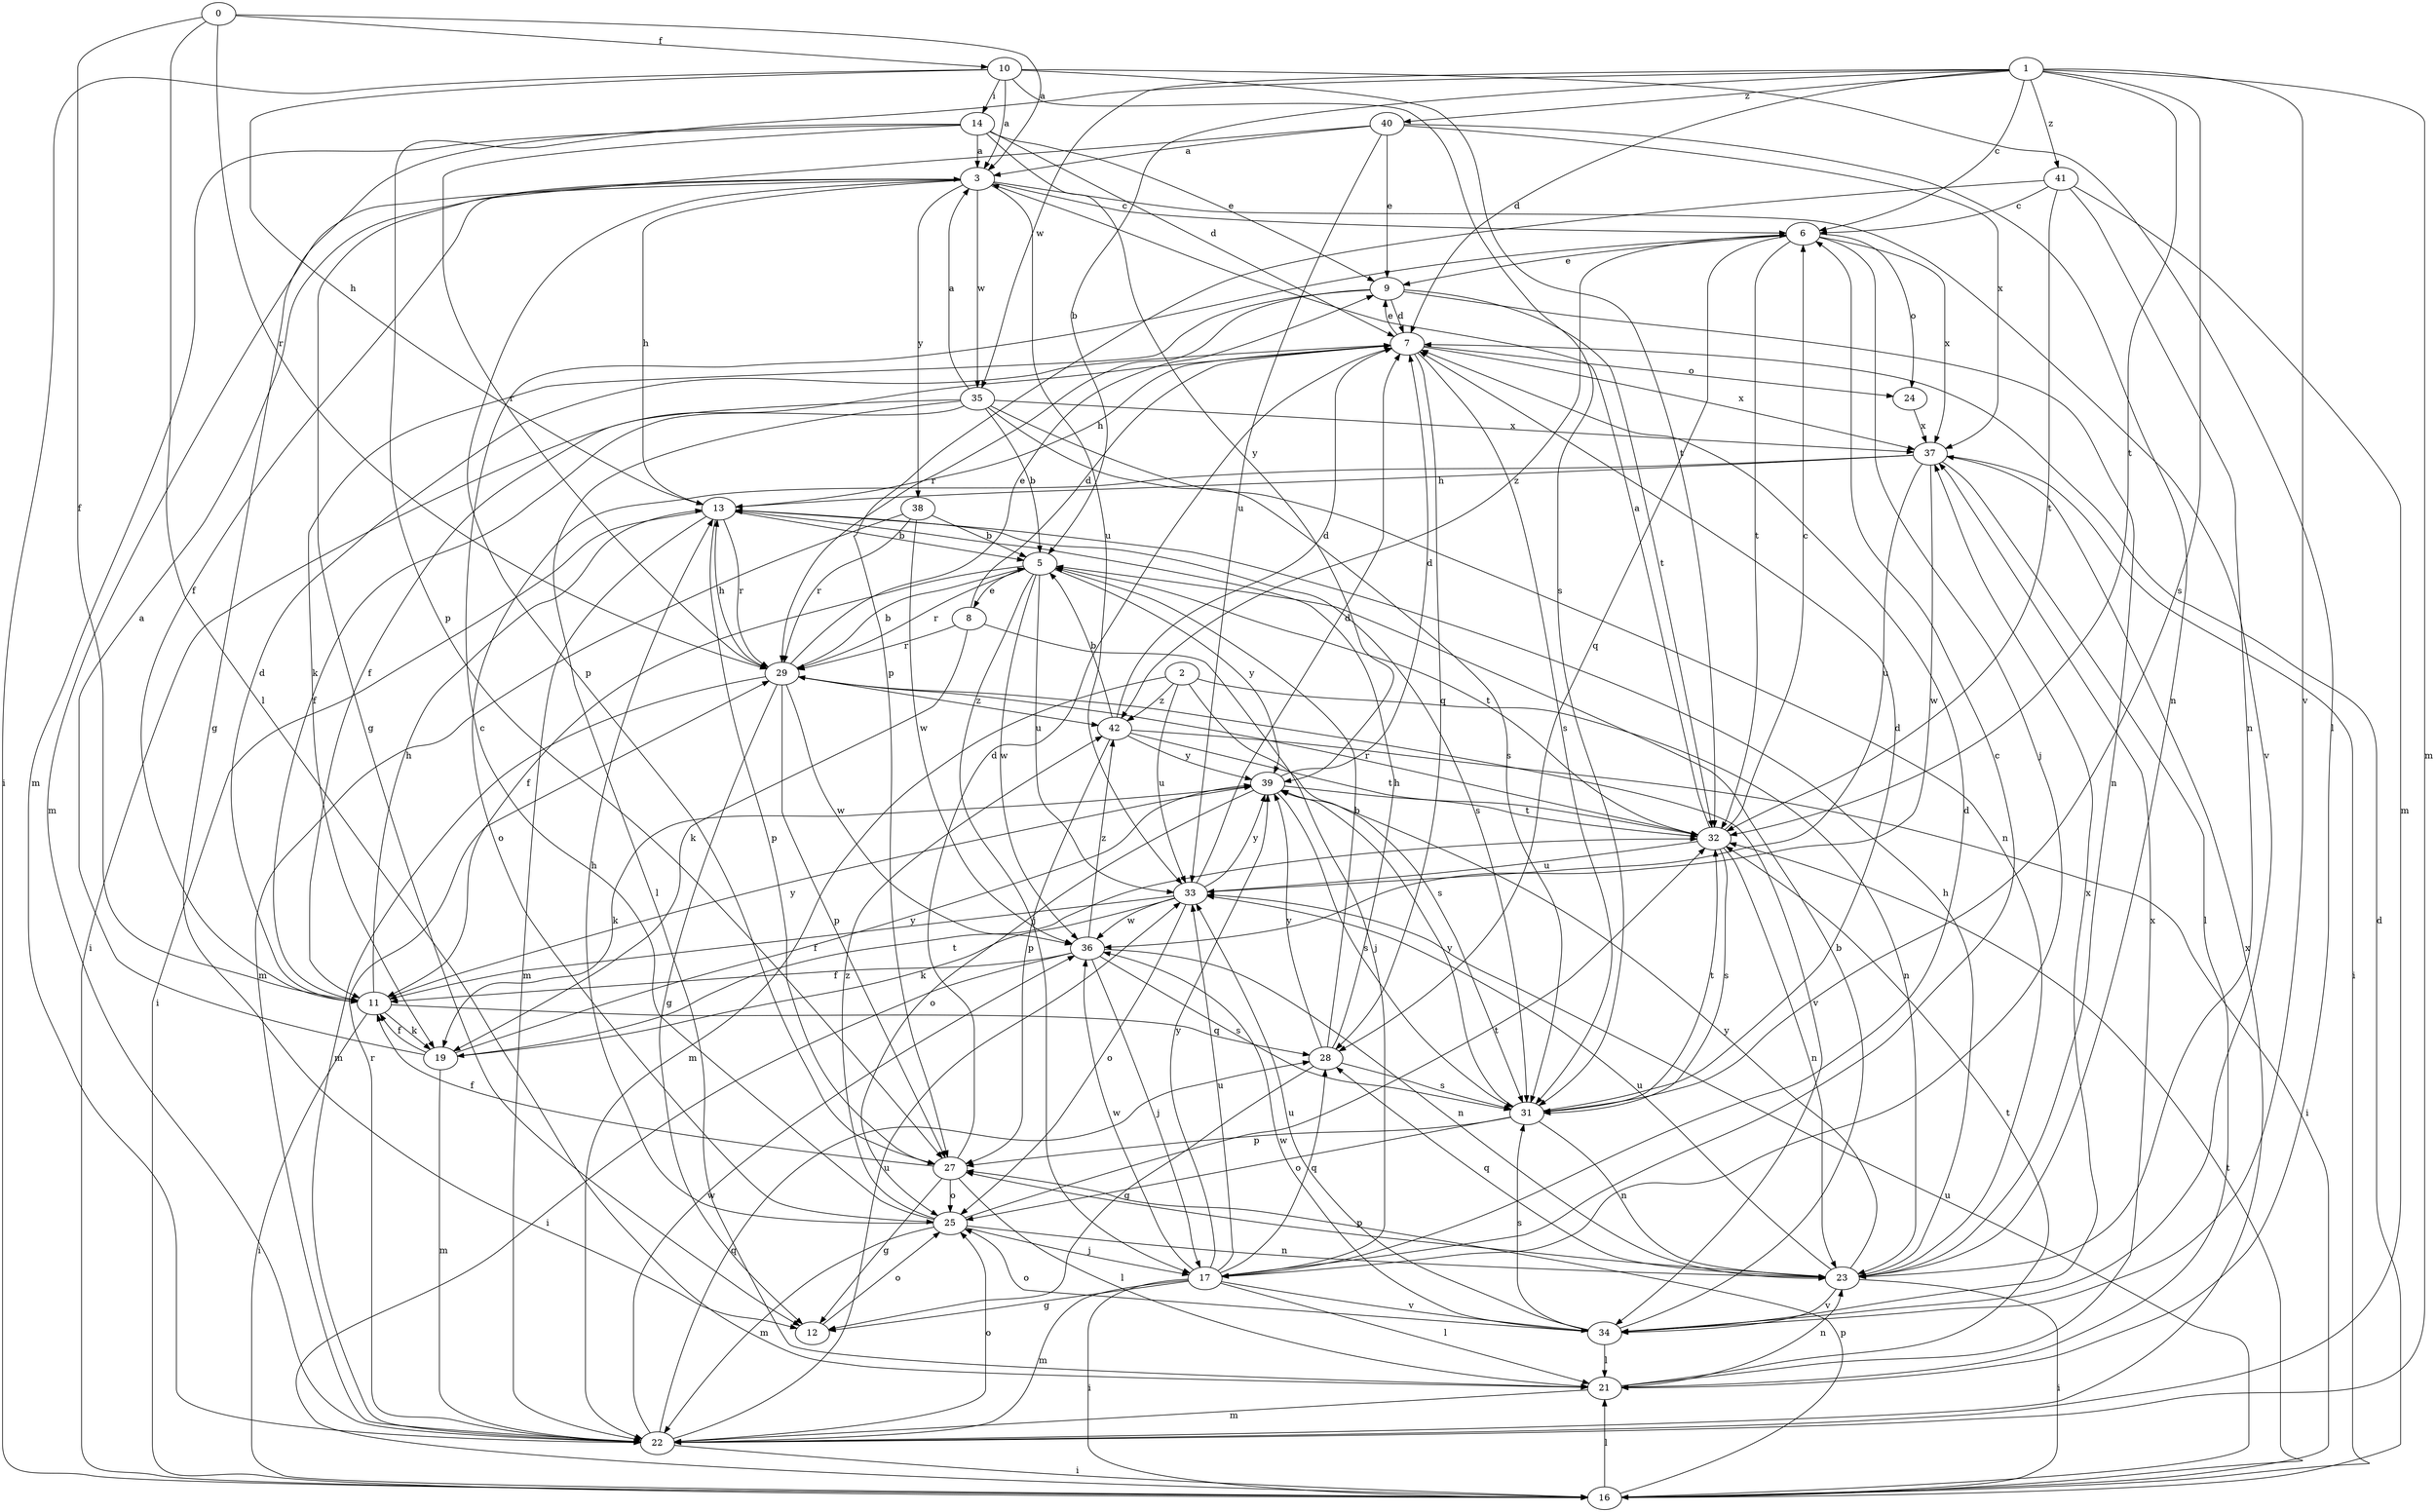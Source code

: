 strict digraph  {
0;
1;
2;
3;
5;
6;
7;
8;
9;
10;
11;
12;
13;
14;
16;
17;
19;
21;
22;
23;
24;
25;
27;
28;
29;
31;
32;
33;
34;
35;
36;
37;
38;
39;
40;
41;
42;
0 -> 3  [label=a];
0 -> 10  [label=f];
0 -> 11  [label=f];
0 -> 21  [label=l];
0 -> 29  [label=r];
1 -> 5  [label=b];
1 -> 6  [label=c];
1 -> 7  [label=d];
1 -> 22  [label=m];
1 -> 27  [label=p];
1 -> 31  [label=s];
1 -> 32  [label=t];
1 -> 34  [label=v];
1 -> 35  [label=w];
1 -> 40  [label=z];
1 -> 41  [label=z];
2 -> 22  [label=m];
2 -> 23  [label=n];
2 -> 31  [label=s];
2 -> 33  [label=u];
2 -> 42  [label=z];
3 -> 6  [label=c];
3 -> 11  [label=f];
3 -> 13  [label=h];
3 -> 22  [label=m];
3 -> 27  [label=p];
3 -> 33  [label=u];
3 -> 34  [label=v];
3 -> 35  [label=w];
3 -> 38  [label=y];
5 -> 8  [label=e];
5 -> 11  [label=f];
5 -> 17  [label=j];
5 -> 29  [label=r];
5 -> 32  [label=t];
5 -> 33  [label=u];
5 -> 36  [label=w];
5 -> 39  [label=y];
6 -> 9  [label=e];
6 -> 17  [label=j];
6 -> 24  [label=o];
6 -> 28  [label=q];
6 -> 32  [label=t];
6 -> 37  [label=x];
6 -> 42  [label=z];
7 -> 9  [label=e];
7 -> 11  [label=f];
7 -> 13  [label=h];
7 -> 24  [label=o];
7 -> 28  [label=q];
7 -> 31  [label=s];
7 -> 37  [label=x];
8 -> 7  [label=d];
8 -> 17  [label=j];
8 -> 19  [label=k];
8 -> 29  [label=r];
9 -> 7  [label=d];
9 -> 19  [label=k];
9 -> 23  [label=n];
9 -> 29  [label=r];
9 -> 32  [label=t];
10 -> 3  [label=a];
10 -> 13  [label=h];
10 -> 14  [label=i];
10 -> 16  [label=i];
10 -> 21  [label=l];
10 -> 31  [label=s];
10 -> 32  [label=t];
11 -> 7  [label=d];
11 -> 13  [label=h];
11 -> 16  [label=i];
11 -> 19  [label=k];
11 -> 28  [label=q];
11 -> 39  [label=y];
12 -> 25  [label=o];
13 -> 5  [label=b];
13 -> 16  [label=i];
13 -> 22  [label=m];
13 -> 27  [label=p];
13 -> 29  [label=r];
13 -> 31  [label=s];
14 -> 3  [label=a];
14 -> 7  [label=d];
14 -> 9  [label=e];
14 -> 12  [label=g];
14 -> 22  [label=m];
14 -> 29  [label=r];
14 -> 39  [label=y];
16 -> 7  [label=d];
16 -> 21  [label=l];
16 -> 27  [label=p];
16 -> 32  [label=t];
16 -> 33  [label=u];
17 -> 6  [label=c];
17 -> 7  [label=d];
17 -> 12  [label=g];
17 -> 16  [label=i];
17 -> 21  [label=l];
17 -> 22  [label=m];
17 -> 28  [label=q];
17 -> 33  [label=u];
17 -> 34  [label=v];
17 -> 36  [label=w];
17 -> 39  [label=y];
19 -> 3  [label=a];
19 -> 11  [label=f];
19 -> 22  [label=m];
19 -> 32  [label=t];
19 -> 39  [label=y];
21 -> 22  [label=m];
21 -> 23  [label=n];
21 -> 32  [label=t];
21 -> 37  [label=x];
22 -> 16  [label=i];
22 -> 25  [label=o];
22 -> 28  [label=q];
22 -> 29  [label=r];
22 -> 33  [label=u];
22 -> 36  [label=w];
22 -> 37  [label=x];
23 -> 13  [label=h];
23 -> 16  [label=i];
23 -> 27  [label=p];
23 -> 28  [label=q];
23 -> 33  [label=u];
23 -> 34  [label=v];
23 -> 39  [label=y];
24 -> 37  [label=x];
25 -> 6  [label=c];
25 -> 13  [label=h];
25 -> 17  [label=j];
25 -> 22  [label=m];
25 -> 23  [label=n];
25 -> 32  [label=t];
25 -> 42  [label=z];
27 -> 7  [label=d];
27 -> 11  [label=f];
27 -> 12  [label=g];
27 -> 21  [label=l];
27 -> 25  [label=o];
28 -> 5  [label=b];
28 -> 12  [label=g];
28 -> 13  [label=h];
28 -> 31  [label=s];
28 -> 39  [label=y];
29 -> 5  [label=b];
29 -> 9  [label=e];
29 -> 12  [label=g];
29 -> 13  [label=h];
29 -> 22  [label=m];
29 -> 27  [label=p];
29 -> 34  [label=v];
29 -> 36  [label=w];
29 -> 42  [label=z];
31 -> 7  [label=d];
31 -> 23  [label=n];
31 -> 25  [label=o];
31 -> 27  [label=p];
31 -> 32  [label=t];
31 -> 39  [label=y];
32 -> 3  [label=a];
32 -> 6  [label=c];
32 -> 23  [label=n];
32 -> 29  [label=r];
32 -> 31  [label=s];
32 -> 33  [label=u];
33 -> 7  [label=d];
33 -> 11  [label=f];
33 -> 19  [label=k];
33 -> 25  [label=o];
33 -> 36  [label=w];
33 -> 39  [label=y];
34 -> 5  [label=b];
34 -> 21  [label=l];
34 -> 25  [label=o];
34 -> 31  [label=s];
34 -> 33  [label=u];
34 -> 36  [label=w];
34 -> 37  [label=x];
35 -> 3  [label=a];
35 -> 5  [label=b];
35 -> 11  [label=f];
35 -> 16  [label=i];
35 -> 21  [label=l];
35 -> 23  [label=n];
35 -> 31  [label=s];
35 -> 37  [label=x];
36 -> 11  [label=f];
36 -> 16  [label=i];
36 -> 17  [label=j];
36 -> 23  [label=n];
36 -> 31  [label=s];
36 -> 42  [label=z];
37 -> 13  [label=h];
37 -> 16  [label=i];
37 -> 21  [label=l];
37 -> 25  [label=o];
37 -> 33  [label=u];
37 -> 36  [label=w];
38 -> 5  [label=b];
38 -> 22  [label=m];
38 -> 29  [label=r];
38 -> 36  [label=w];
39 -> 7  [label=d];
39 -> 19  [label=k];
39 -> 25  [label=o];
39 -> 31  [label=s];
39 -> 32  [label=t];
40 -> 3  [label=a];
40 -> 9  [label=e];
40 -> 12  [label=g];
40 -> 23  [label=n];
40 -> 33  [label=u];
40 -> 37  [label=x];
41 -> 6  [label=c];
41 -> 22  [label=m];
41 -> 23  [label=n];
41 -> 27  [label=p];
41 -> 32  [label=t];
42 -> 5  [label=b];
42 -> 7  [label=d];
42 -> 16  [label=i];
42 -> 27  [label=p];
42 -> 32  [label=t];
42 -> 39  [label=y];
}
